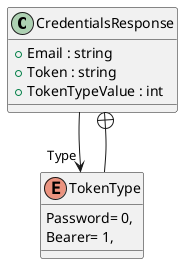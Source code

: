 @startuml
class CredentialsResponse {
    + Email : string
    + Token : string
    + TokenTypeValue : int
}
enum TokenType {
    Password= 0,
    Bearer= 1,
}
CredentialsResponse --> "Type" TokenType
CredentialsResponse +-- TokenType
@enduml
